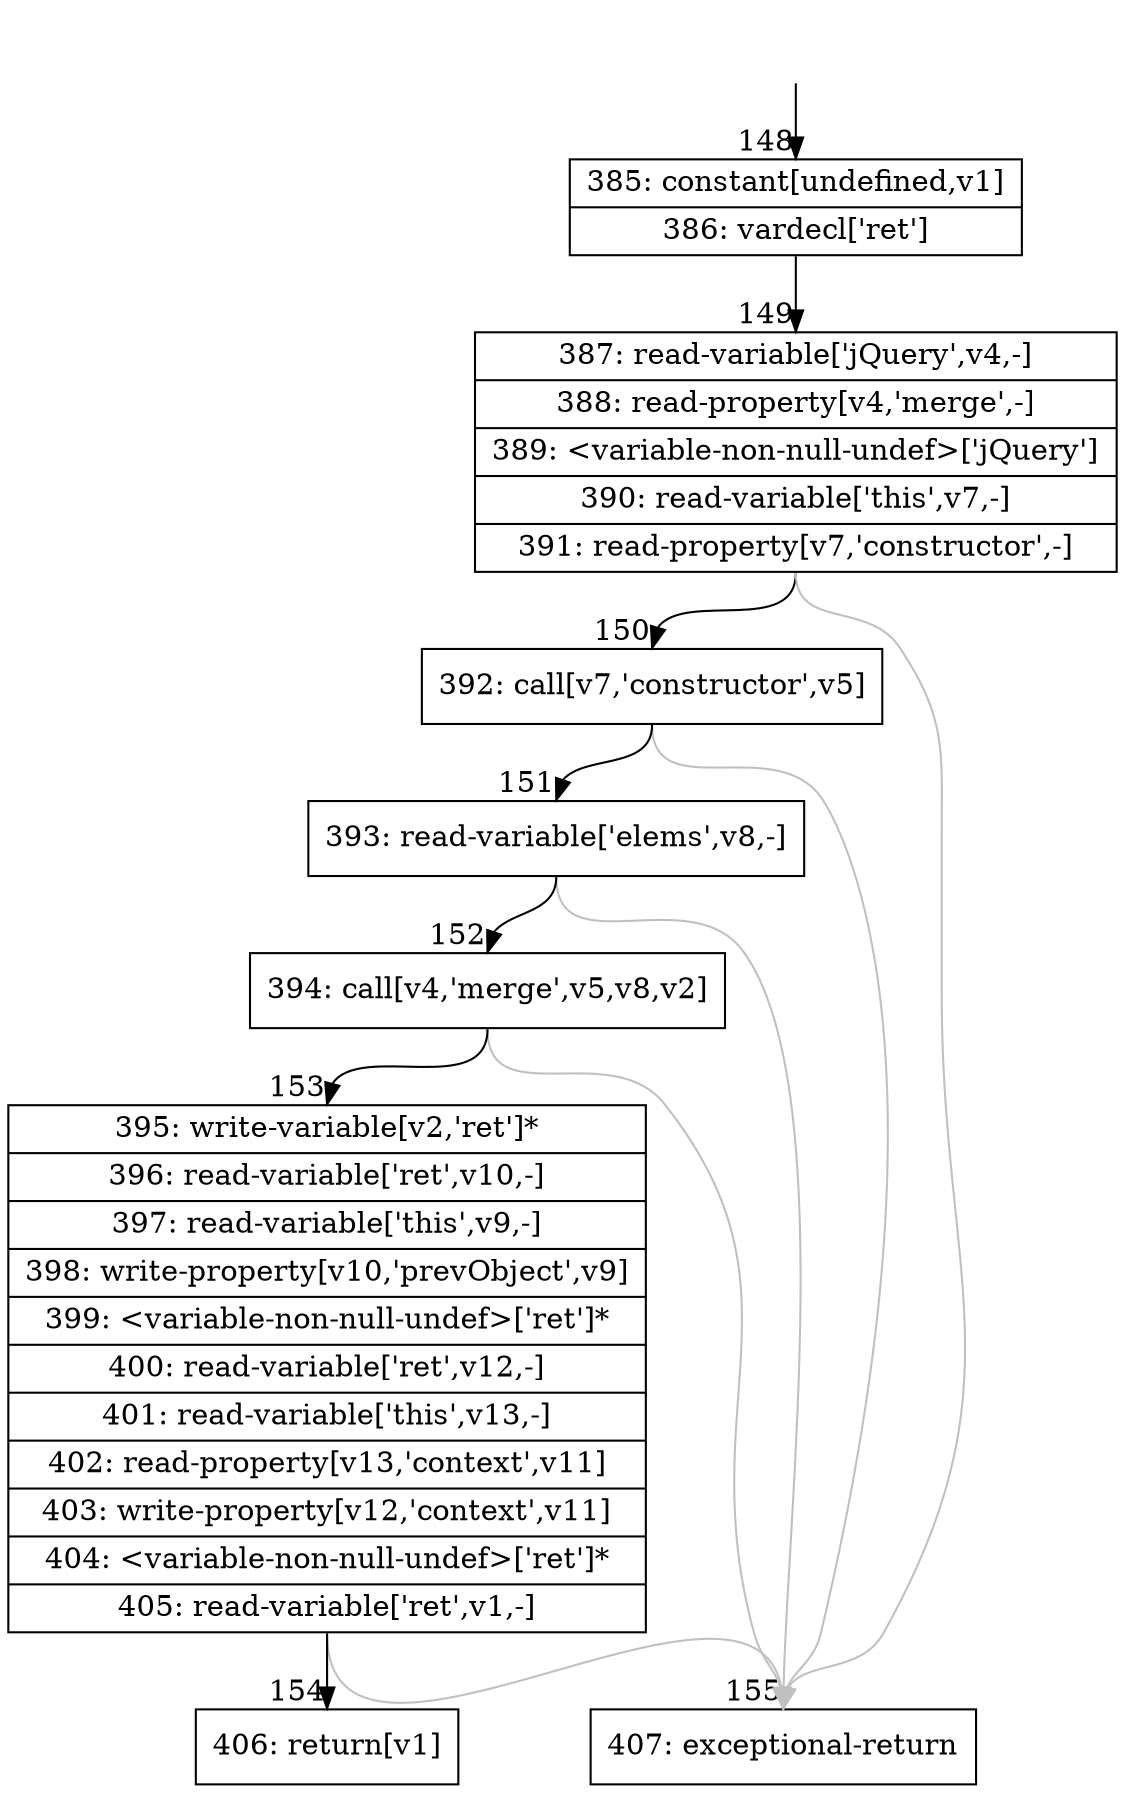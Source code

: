 digraph {
rankdir="TD"
BB_entry11[shape=none,label=""];
BB_entry11 -> BB148 [tailport=s, headport=n, headlabel="    148"]
BB148 [shape=record label="{385: constant[undefined,v1]|386: vardecl['ret']}" ] 
BB148 -> BB149 [tailport=s, headport=n, headlabel="      149"]
BB149 [shape=record label="{387: read-variable['jQuery',v4,-]|388: read-property[v4,'merge',-]|389: \<variable-non-null-undef\>['jQuery']|390: read-variable['this',v7,-]|391: read-property[v7,'constructor',-]}" ] 
BB149 -> BB150 [tailport=s, headport=n, headlabel="      150"]
BB149 -> BB155 [tailport=s, headport=n, color=gray, headlabel="      155"]
BB150 [shape=record label="{392: call[v7,'constructor',v5]}" ] 
BB150 -> BB151 [tailport=s, headport=n, headlabel="      151"]
BB150 -> BB155 [tailport=s, headport=n, color=gray]
BB151 [shape=record label="{393: read-variable['elems',v8,-]}" ] 
BB151 -> BB152 [tailport=s, headport=n, headlabel="      152"]
BB151 -> BB155 [tailport=s, headport=n, color=gray]
BB152 [shape=record label="{394: call[v4,'merge',v5,v8,v2]}" ] 
BB152 -> BB153 [tailport=s, headport=n, headlabel="      153"]
BB152 -> BB155 [tailport=s, headport=n, color=gray]
BB153 [shape=record label="{395: write-variable[v2,'ret']*|396: read-variable['ret',v10,-]|397: read-variable['this',v9,-]|398: write-property[v10,'prevObject',v9]|399: \<variable-non-null-undef\>['ret']*|400: read-variable['ret',v12,-]|401: read-variable['this',v13,-]|402: read-property[v13,'context',v11]|403: write-property[v12,'context',v11]|404: \<variable-non-null-undef\>['ret']*|405: read-variable['ret',v1,-]}" ] 
BB153 -> BB154 [tailport=s, headport=n, headlabel="      154"]
BB153 -> BB155 [tailport=s, headport=n, color=gray]
BB154 [shape=record label="{406: return[v1]}" ] 
BB155 [shape=record label="{407: exceptional-return}" ] 
}
